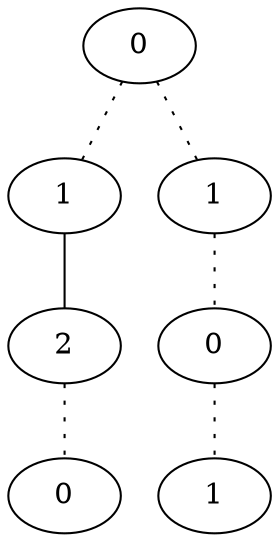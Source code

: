 graph {
a0[label=0];
a1[label=1];
a2[label=2];
a3[label=0];
a4[label=1];
a5[label=0];
a6[label=1];
a0 -- a1 [style=dotted];
a0 -- a4 [style=dotted];
a1 -- a2;
a2 -- a3 [style=dotted];
a4 -- a5 [style=dotted];
a5 -- a6 [style=dotted];
}
